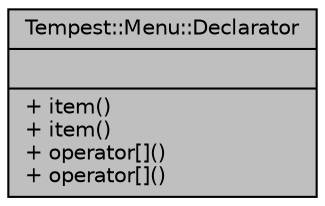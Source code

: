 digraph "Tempest::Menu::Declarator"
{
  edge [fontname="Helvetica",fontsize="10",labelfontname="Helvetica",labelfontsize="10"];
  node [fontname="Helvetica",fontsize="10",shape=record];
  Node1 [label="{Tempest::Menu::Declarator\n||+ item()\l+ item()\l+ operator[]()\l+ operator[]()\l}",height=0.2,width=0.4,color="black", fillcolor="grey75", style="filled", fontcolor="black"];
}
